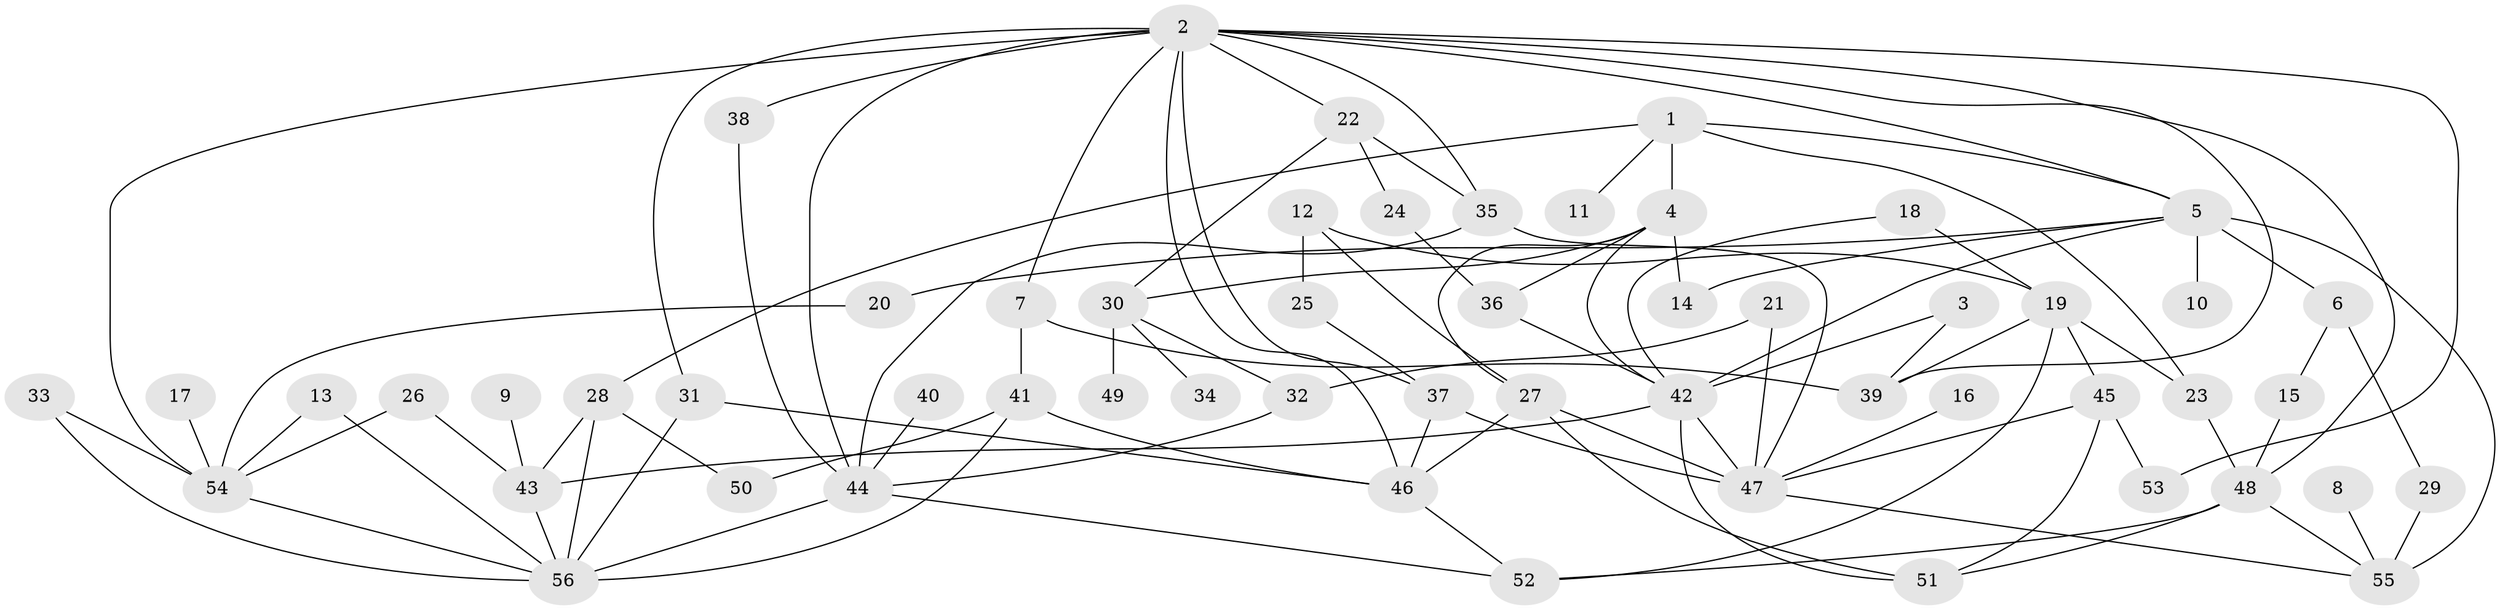 // original degree distribution, {8: 0.026785714285714284, 7: 0.026785714285714284, 3: 0.25, 4: 0.13392857142857142, 5: 0.07142857142857142, 2: 0.26785714285714285, 6: 0.017857142857142856, 1: 0.20535714285714285}
// Generated by graph-tools (version 1.1) at 2025/25/03/09/25 03:25:31]
// undirected, 56 vertices, 102 edges
graph export_dot {
graph [start="1"]
  node [color=gray90,style=filled];
  1;
  2;
  3;
  4;
  5;
  6;
  7;
  8;
  9;
  10;
  11;
  12;
  13;
  14;
  15;
  16;
  17;
  18;
  19;
  20;
  21;
  22;
  23;
  24;
  25;
  26;
  27;
  28;
  29;
  30;
  31;
  32;
  33;
  34;
  35;
  36;
  37;
  38;
  39;
  40;
  41;
  42;
  43;
  44;
  45;
  46;
  47;
  48;
  49;
  50;
  51;
  52;
  53;
  54;
  55;
  56;
  1 -- 4 [weight=1.0];
  1 -- 5 [weight=1.0];
  1 -- 11 [weight=1.0];
  1 -- 23 [weight=1.0];
  1 -- 28 [weight=1.0];
  2 -- 5 [weight=1.0];
  2 -- 7 [weight=1.0];
  2 -- 22 [weight=1.0];
  2 -- 31 [weight=1.0];
  2 -- 35 [weight=1.0];
  2 -- 37 [weight=1.0];
  2 -- 38 [weight=1.0];
  2 -- 39 [weight=1.0];
  2 -- 44 [weight=1.0];
  2 -- 46 [weight=1.0];
  2 -- 48 [weight=1.0];
  2 -- 53 [weight=1.0];
  2 -- 54 [weight=2.0];
  3 -- 39 [weight=1.0];
  3 -- 42 [weight=1.0];
  4 -- 14 [weight=1.0];
  4 -- 27 [weight=1.0];
  4 -- 30 [weight=1.0];
  4 -- 36 [weight=1.0];
  4 -- 42 [weight=1.0];
  5 -- 6 [weight=1.0];
  5 -- 10 [weight=1.0];
  5 -- 14 [weight=1.0];
  5 -- 20 [weight=1.0];
  5 -- 42 [weight=1.0];
  5 -- 55 [weight=2.0];
  6 -- 15 [weight=1.0];
  6 -- 29 [weight=1.0];
  7 -- 39 [weight=1.0];
  7 -- 41 [weight=1.0];
  8 -- 55 [weight=1.0];
  9 -- 43 [weight=1.0];
  12 -- 19 [weight=1.0];
  12 -- 25 [weight=1.0];
  12 -- 27 [weight=1.0];
  13 -- 54 [weight=1.0];
  13 -- 56 [weight=1.0];
  15 -- 48 [weight=1.0];
  16 -- 47 [weight=1.0];
  17 -- 54 [weight=1.0];
  18 -- 19 [weight=1.0];
  18 -- 42 [weight=1.0];
  19 -- 23 [weight=1.0];
  19 -- 39 [weight=1.0];
  19 -- 45 [weight=1.0];
  19 -- 52 [weight=1.0];
  20 -- 54 [weight=1.0];
  21 -- 32 [weight=1.0];
  21 -- 47 [weight=1.0];
  22 -- 24 [weight=1.0];
  22 -- 30 [weight=1.0];
  22 -- 35 [weight=1.0];
  23 -- 48 [weight=1.0];
  24 -- 36 [weight=1.0];
  25 -- 37 [weight=1.0];
  26 -- 43 [weight=1.0];
  26 -- 54 [weight=1.0];
  27 -- 46 [weight=1.0];
  27 -- 47 [weight=1.0];
  27 -- 51 [weight=1.0];
  28 -- 43 [weight=1.0];
  28 -- 50 [weight=1.0];
  28 -- 56 [weight=1.0];
  29 -- 55 [weight=1.0];
  30 -- 32 [weight=1.0];
  30 -- 34 [weight=1.0];
  30 -- 49 [weight=1.0];
  31 -- 46 [weight=1.0];
  31 -- 56 [weight=1.0];
  32 -- 44 [weight=1.0];
  33 -- 54 [weight=1.0];
  33 -- 56 [weight=1.0];
  35 -- 44 [weight=1.0];
  35 -- 47 [weight=1.0];
  36 -- 42 [weight=1.0];
  37 -- 46 [weight=1.0];
  37 -- 47 [weight=1.0];
  38 -- 44 [weight=1.0];
  40 -- 44 [weight=1.0];
  41 -- 46 [weight=1.0];
  41 -- 50 [weight=1.0];
  41 -- 56 [weight=1.0];
  42 -- 43 [weight=1.0];
  42 -- 47 [weight=3.0];
  42 -- 51 [weight=1.0];
  43 -- 56 [weight=1.0];
  44 -- 52 [weight=1.0];
  44 -- 56 [weight=1.0];
  45 -- 47 [weight=1.0];
  45 -- 51 [weight=1.0];
  45 -- 53 [weight=1.0];
  46 -- 52 [weight=1.0];
  47 -- 55 [weight=1.0];
  48 -- 51 [weight=1.0];
  48 -- 52 [weight=1.0];
  48 -- 55 [weight=1.0];
  54 -- 56 [weight=1.0];
}
